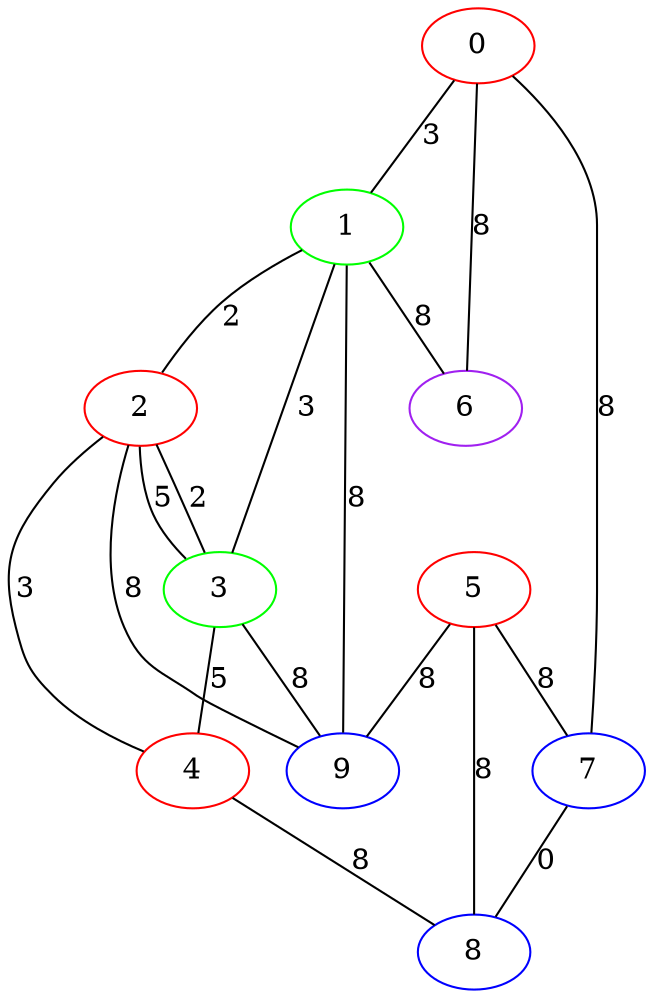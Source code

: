 graph "" {
0 [color=red, weight=1];
1 [color=green, weight=2];
2 [color=red, weight=1];
3 [color=green, weight=2];
4 [color=red, weight=1];
5 [color=red, weight=1];
6 [color=purple, weight=4];
7 [color=blue, weight=3];
8 [color=blue, weight=3];
9 [color=blue, weight=3];
0 -- 1  [key=0, label=3];
0 -- 6  [key=0, label=8];
0 -- 7  [key=0, label=8];
1 -- 9  [key=0, label=8];
1 -- 2  [key=0, label=2];
1 -- 3  [key=0, label=3];
1 -- 6  [key=0, label=8];
2 -- 3  [key=0, label=5];
2 -- 3  [key=1, label=2];
2 -- 4  [key=0, label=3];
2 -- 9  [key=0, label=8];
3 -- 4  [key=0, label=5];
3 -- 9  [key=0, label=8];
4 -- 8  [key=0, label=8];
5 -- 8  [key=0, label=8];
5 -- 9  [key=0, label=8];
5 -- 7  [key=0, label=8];
7 -- 8  [key=0, label=0];
}
